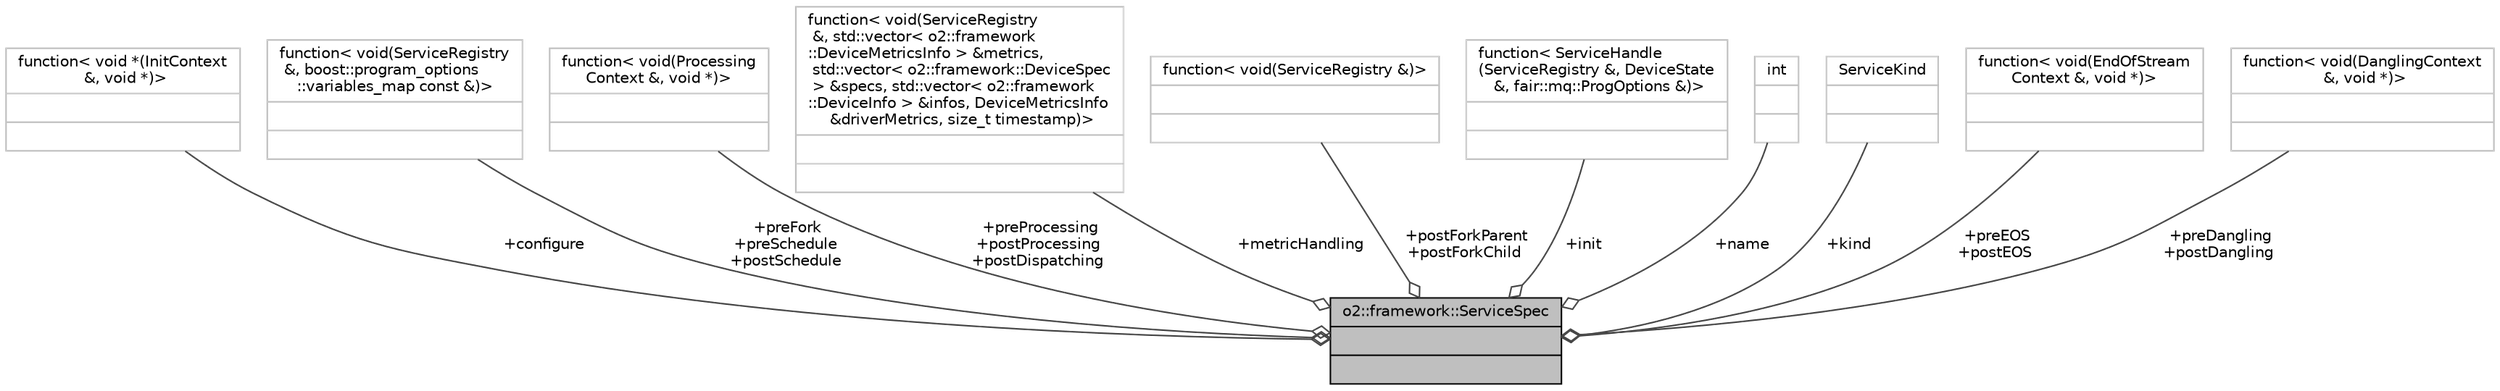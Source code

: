 digraph "o2::framework::ServiceSpec"
{
 // INTERACTIVE_SVG=YES
  bgcolor="transparent";
  edge [fontname="Helvetica",fontsize="10",labelfontname="Helvetica",labelfontsize="10"];
  node [fontname="Helvetica",fontsize="10",shape=record];
  Node1 [label="{o2::framework::ServiceSpec\n||}",height=0.2,width=0.4,color="black", fillcolor="grey75", style="filled", fontcolor="black"];
  Node2 -> Node1 [color="grey25",fontsize="10",style="solid",label=" +configure" ,arrowhead="odiamond",fontname="Helvetica"];
  Node2 [label="{function\< void *(InitContext\l &, void *)\>\n||}",height=0.2,width=0.4,color="grey75"];
  Node3 -> Node1 [color="grey25",fontsize="10",style="solid",label=" +preFork\n+preSchedule\n+postSchedule" ,arrowhead="odiamond",fontname="Helvetica"];
  Node3 [label="{function\< void(ServiceRegistry\l &, boost::program_options\l::variables_map const &)\>\n||}",height=0.2,width=0.4,color="grey75"];
  Node4 -> Node1 [color="grey25",fontsize="10",style="solid",label=" +preProcessing\n+postProcessing\n+postDispatching" ,arrowhead="odiamond",fontname="Helvetica"];
  Node4 [label="{function\< void(Processing\lContext &, void *)\>\n||}",height=0.2,width=0.4,color="grey75"];
  Node5 -> Node1 [color="grey25",fontsize="10",style="solid",label=" +metricHandling" ,arrowhead="odiamond",fontname="Helvetica"];
  Node5 [label="{function\< void(ServiceRegistry\l &, std::vector\< o2::framework\l::DeviceMetricsInfo \> &metrics,\l std::vector\< o2::framework::DeviceSpec\l \> &specs, std::vector\< o2::framework\l::DeviceInfo \> &infos, DeviceMetricsInfo\l &driverMetrics, size_t timestamp)\>\n||}",height=0.2,width=0.4,color="grey75"];
  Node6 -> Node1 [color="grey25",fontsize="10",style="solid",label=" +postForkParent\n+postForkChild" ,arrowhead="odiamond",fontname="Helvetica"];
  Node6 [label="{function\< void(ServiceRegistry &)\>\n||}",height=0.2,width=0.4,color="grey75"];
  Node7 -> Node1 [color="grey25",fontsize="10",style="solid",label=" +init" ,arrowhead="odiamond",fontname="Helvetica"];
  Node7 [label="{function\< ServiceHandle\l(ServiceRegistry &, DeviceState\l &, fair::mq::ProgOptions &)\>\n||}",height=0.2,width=0.4,color="grey75"];
  Node8 -> Node1 [color="grey25",fontsize="10",style="solid",label=" +name" ,arrowhead="odiamond",fontname="Helvetica"];
  Node8 [label="{int\n||}",height=0.2,width=0.4,color="grey75"];
  Node9 -> Node1 [color="grey25",fontsize="10",style="solid",label=" +kind" ,arrowhead="odiamond",fontname="Helvetica"];
  Node9 [label="{ServiceKind\n||}",height=0.2,width=0.4,color="grey75"];
  Node10 -> Node1 [color="grey25",fontsize="10",style="solid",label=" +preEOS\n+postEOS" ,arrowhead="odiamond",fontname="Helvetica"];
  Node10 [label="{function\< void(EndOfStream\lContext &, void *)\>\n||}",height=0.2,width=0.4,color="grey75"];
  Node11 -> Node1 [color="grey25",fontsize="10",style="solid",label=" +preDangling\n+postDangling" ,arrowhead="odiamond",fontname="Helvetica"];
  Node11 [label="{function\< void(DanglingContext\l &, void *)\>\n||}",height=0.2,width=0.4,color="grey75"];
}
